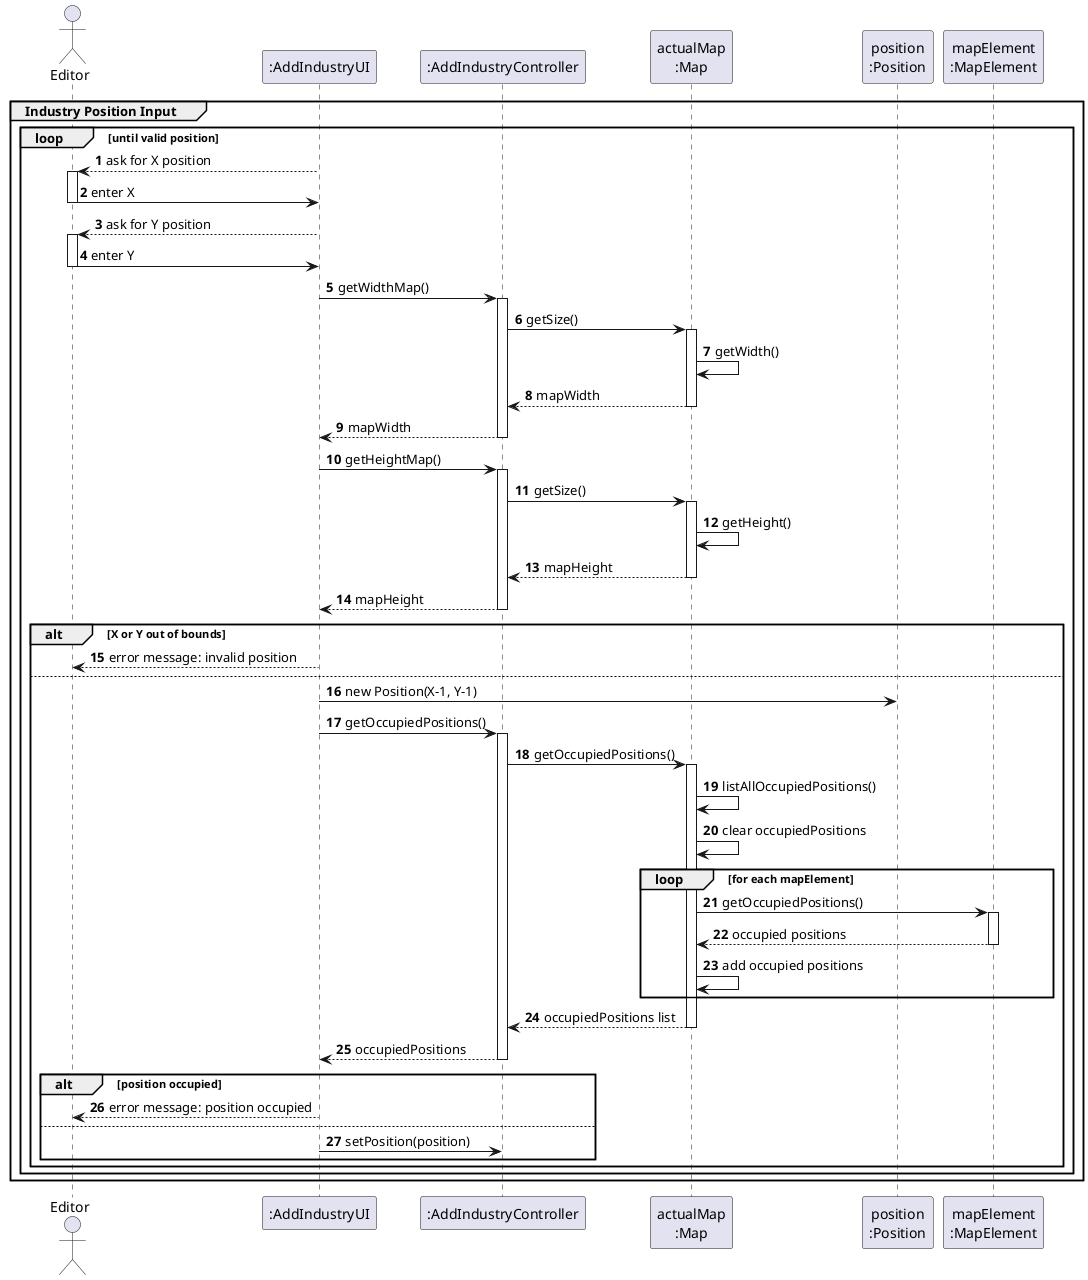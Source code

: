 @startuml industry_position_input
skinparam packageStyle rectangle
skinparam shadowing false
skinparam linetype ortho
autonumber

actor "Editor" as EDT
participant ":AddIndustryUI" as UI
participant ":AddIndustryController" as CTRL
participant "actualMap\n:Map" as MAP
participant "position\n:Position" as POS
participant "mapElement\n:MapElement" as MAP_ELEM

group Industry Position Input
    loop until valid position
        UI --> EDT : ask for X position
        activate EDT
        EDT -> UI : enter X
        deactivate EDT

        UI --> EDT : ask for Y position
        activate EDT
        EDT -> UI : enter Y
        deactivate EDT

        UI -> CTRL : getWidthMap()
        activate CTRL
        CTRL -> MAP : getSize()
        activate MAP
        MAP -> MAP : getWidth()
        MAP --> CTRL : mapWidth
        deactivate MAP
        CTRL --> UI : mapWidth
        deactivate CTRL

        UI -> CTRL : getHeightMap()
        activate CTRL
        CTRL -> MAP : getSize()
        activate MAP
        MAP -> MAP : getHeight()
        MAP --> CTRL : mapHeight
        deactivate MAP
        CTRL --> UI : mapHeight
        deactivate CTRL

        alt X or Y out of bounds
            UI --> EDT : error message: invalid position
        else
            UI -> POS : new Position(X-1, Y-1)
            UI -> CTRL : getOccupiedPositions()
            activate CTRL
            CTRL -> MAP : getOccupiedPositions()
            activate MAP
            MAP -> MAP : listAllOccupiedPositions()
            MAP -> MAP : clear occupiedPositions
            loop for each mapElement
                MAP -> MAP_ELEM : getOccupiedPositions()
                activate MAP_ELEM
                MAP_ELEM --> MAP : occupied positions
                deactivate MAP_ELEM
                MAP -> MAP : add occupied positions
            end
            MAP --> CTRL : occupiedPositions list
            deactivate MAP
            CTRL --> UI : occupiedPositions
            deactivate CTRL

            alt position occupied
                UI --> EDT : error message: position occupied
            else
                UI -> CTRL : setPosition(position)
            end
        end
    end
end
@enduml
